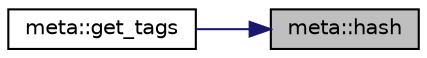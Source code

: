 digraph "meta::hash"
{
 // INTERACTIVE_SVG=YES
 // LATEX_PDF_SIZE
  edge [fontname="Helvetica",fontsize="10",labelfontname="Helvetica",labelfontsize="10"];
  node [fontname="Helvetica",fontsize="10",shape=record];
  rankdir="RL";
  Node1 [label="meta::hash",height=0.2,width=0.4,color="black", fillcolor="grey75", style="filled", fontcolor="black",tooltip="Generates a hash for a given filename."];
  Node1 -> Node2 [dir="back",color="midnightblue",fontsize="10",style="solid",fontname="Helvetica"];
  Node2 [label="meta::get_tags",height=0.2,width=0.4,color="black", fillcolor="white", style="filled",URL="$classmeta.html#a32ee372f54cfc605055e09fd6091c5b5",tooltip="Retrieves tags based on a hash."];
}
